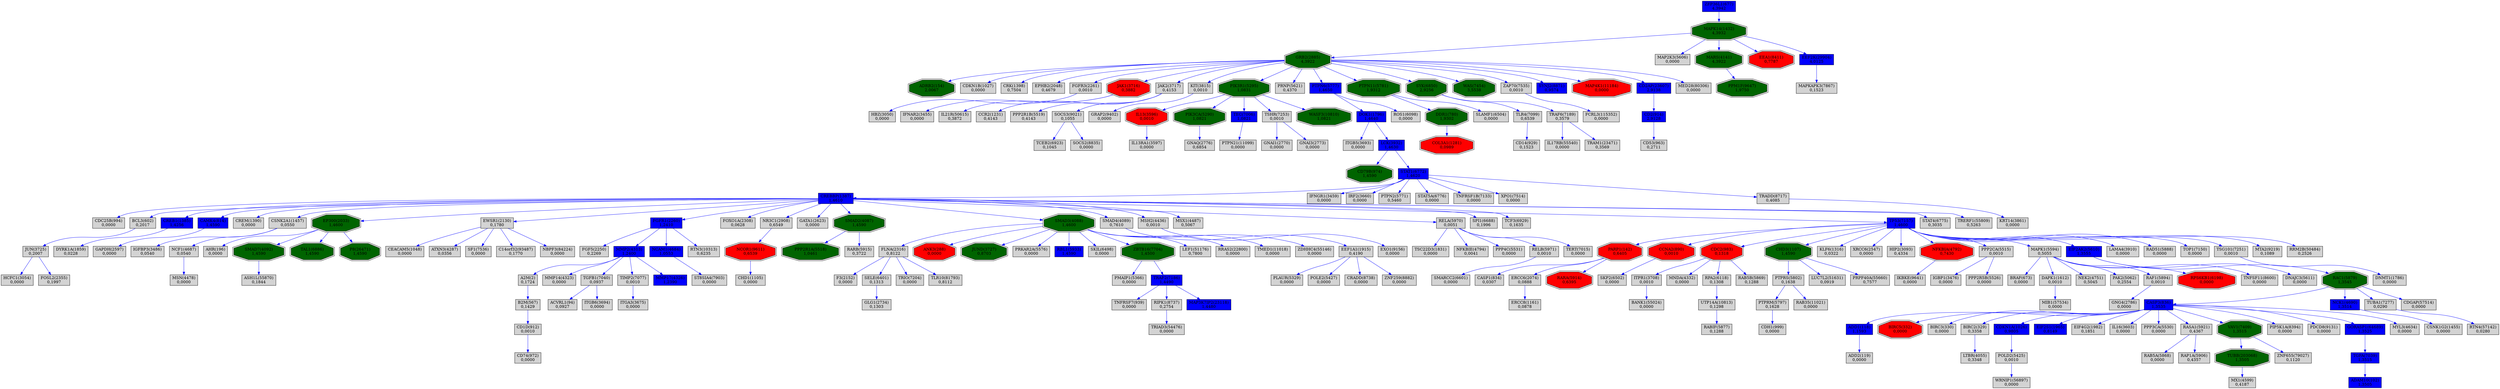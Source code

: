 digraph tmp_ans36 {
N_0 [shape = box, style = filled, fillcolor = blue, label = "ADD1(118)\n1,1593"];
N_1 [shape = box, style = filled, fillcolor = lightgray, label = "ADD2(119)\n0,0000"];
N_2 [shape = doubleoctagon, style = filled, fillcolor = red, label = "PARP1(142)\n0,6405"];
N_3 [shape = doubleoctagon, style = filled, fillcolor = darkgreen, label = "ADRB2(154)\n2,0067"];
N_4 [shape = box, style = filled, fillcolor = lightgray, label = "AHR(196)\n0,0000"];
N_5 [shape = box, style = filled, fillcolor = lightgray, label = "A2M(2)\n0,1724"];
N_6 [shape = box, style = filled, fillcolor = lightgray, label = "ACVRL1(94)\n0,0927"];
N_7 [shape = doubleoctagon, style = filled, fillcolor = red, label = "BIRC5(332)\n0,0000"];
N_8 [shape = box, style = filled, fillcolor = blue, label = "ADAM10(102)\n1,3505"];
N_9 [shape = box, style = filled, fillcolor = lightgray, label = "B2M(567)\n0,1429"];
N_10 [shape = box, style = filled, fillcolor = lightgray, label = "BRAF(673)\n0,0000"];
N_11 [shape = doubleoctagon, style = filled, fillcolor = darkgreen, label = "DDR1(780)\n1,9302"];
N_12 [shape = box, style = filled, fillcolor = lightgray, label = "CASP1(834)\n0,0307"];
N_13 [shape = box, style = filled, fillcolor = blue, label = "CASP3(836)\n1,3535"];
N_14 [shape = box, style = filled, fillcolor = lightgray, label = "BIRC3(330)\n0,0000"];
N_15 [shape = box, style = filled, fillcolor = lightgray, label = "BIRC2(329)\n0,3358"];
N_16 [shape = box, style = filled, fillcolor = blue, label = "CD2(914)\n2,9128"];
N_17 [shape = box, style = filled, fillcolor = lightgray, label = "TNFRSF7(939)\n0,0000"];
N_18 [shape = box, style = filled, fillcolor = lightgray, label = "CD74(972)\n0,0000"];
N_19 [shape = box, style = filled, fillcolor = lightgray, label = "CD1D(912)\n0,0010"];
N_20 [shape = doubleoctagon, style = filled, fillcolor = red, label = "CCNA2(890)\n0,0010"];
N_21 [shape = doubleoctagon, style = filled, fillcolor = red, label = "CDC2(983)\n0,1318"];
N_22 [shape = box, style = filled, fillcolor = lightgray, label = "CDH1(999)\n0,0000"];
N_23 [shape = box, style = filled, fillcolor = blue, label = "CDKN1A(1026)\n0,9805"];
N_24 [shape = doubleoctagon, style = filled, fillcolor = darkgreen, label = "CHD3(1107)\n1,4590"];
N_25 [shape = box, style = filled, fillcolor = lightgray, label = "CDC25B(994)\n0,0000"];
N_26 [shape = box, style = filled, fillcolor = lightgray, label = "CDKN1B(1027)\n0,0000"];
N_27 [shape = box, style = filled, fillcolor = lightgray, label = "CCR2(1231)\n0,4143"];
N_28 [shape = box, style = filled, fillcolor = lightgray, label = "BCL3(602)\n0,2017"];
N_29 [shape = box, style = filled, fillcolor = blue, label = "CREB1(1385)\n1,4256"];
N_30 [shape = box, style = filled, fillcolor = blue, label = "CREBBP(1387)\n1,4610"];
N_31 [shape = box, style = filled, fillcolor = blue, label = "CAMK4(814)\n1,4590"];
N_32 [shape = box, style = filled, fillcolor = lightgray, label = "CREM(1390)\n0,0000"];
N_33 [shape = box, style = filled, fillcolor = lightgray, label = "CRK(1398)\n0,7504"];
N_34 [shape = box, style = filled, fillcolor = blue, label = "ZFP36L1(677)\n4,3942"];
N_35 [shape = box, style = filled, fillcolor = lightgray, label = "CSNK2A1(1457)\n0,0550"];
N_36 [shape = doubleoctagon, style = filled, fillcolor = darkgreen, label = "MAPK14(1432)\n4,3932"];
N_37 [shape = box, style = filled, fillcolor = lightgray, label = "CD14(929)\n0,1523"];
N_38 [shape = box, style = filled, fillcolor = lightgray, label = "DAPK1(1612)\n0,0010"];
N_39 [shape = box, style = filled, fillcolor = lightgray, label = "ERCC8(1161)\n0,0878"];
N_40 [shape = box, style = filled, fillcolor = lightgray, label = "DNMT1(1786)\n0,0000"];
N_41 [shape = box, style = filled, fillcolor = lightgray, label = "TSC22D3(1831)\n0,0000"];
N_42 [shape = box, style = filled, fillcolor = lightgray, label = "EEF1A1(1915)\n0,4190"];
N_43 [shape = box, style = filled, fillcolor = lightgray, label = "KLF6(1316)\n0,0322"];
N_44 [shape = box, style = filled, fillcolor = blue, label = "EIF2S1(1965)\n0,8149"];
N_45 [shape = box, style = filled, fillcolor = lightgray, label = "EIF4G2(1982)\n0,1851"];
N_46 [shape = doubleoctagon, style = filled, fillcolor = darkgreen, label = "EP300(2033)\n1,4600"];
N_47 [shape = box, style = filled, fillcolor = lightgray, label = "EPHB2(2048)\n0,4679"];
N_48 [shape = box, style = filled, fillcolor = lightgray, label = "CEACAM5(1048)\n0,0000"];
N_49 [shape = box, style = filled, fillcolor = lightgray, label = "EWSR1(2130)\n0,1780"];
N_50 [shape = box, style = filled, fillcolor = lightgray, label = "F3(2152)\n0,0000"];
N_51 [shape = box, style = filled, fillcolor = blue, label = "DOK1(1796)\n1,4640"];
N_52 [shape = doubleoctagon, style = filled, fillcolor = red, label = "COL3A1(1281)\n0,0989"];
N_53 [shape = box, style = filled, fillcolor = blue, label = "FGFR1(2260)\n1,2410"];
N_54 [shape = box, style = filled, fillcolor = lightgray, label = "FGF5(2250)\n0,2269"];
N_55 [shape = box, style = filled, fillcolor = lightgray, label = "FGFR3(2261)\n0,0010"];
N_56 [shape = box, style = filled, fillcolor = lightgray, label = "DYRK1A(1859)\n0,0228"];
N_57 [shape = box, style = filled, fillcolor = lightgray, label = "FLNA(2316)\n0,8122"];
N_58 [shape = doubleoctagon, style = filled, fillcolor = darkgreen, label = "CD79B(974)\n1,4590"];
N_59 [shape = box, style = filled, fillcolor = lightgray, label = "FOXO1A(2308)\n0,0628"];
N_60 [shape = box, style = filled, fillcolor = lightgray, label = "GAPDH(2597)\n0,0000"];
N_61 [shape = box, style = filled, fillcolor = lightgray, label = "XRCC6(2547)\n0,0000"];
N_62 [shape = box, style = filled, fillcolor = lightgray, label = "CD53(963)\n0,2711"];
N_63 [shape = box, style = filled, fillcolor = lightgray, label = "GNAI1(2770)\n0,0000"];
N_64 [shape = box, style = filled, fillcolor = lightgray, label = "GNAI3(2773)\n0,0000"];
N_65 [shape = box, style = filled, fillcolor = lightgray, label = "GNAQ(2776)\n0,6854"];
N_66 [shape = doubleoctagon, style = filled, fillcolor = darkgreen, label = "GRB2(2885)\n4,3922"];
N_67 [shape = box, style = filled, fillcolor = lightgray, label = "NR3C1(2908)\n0,6549"];
N_68 [shape = box, style = filled, fillcolor = lightgray, label = "ERCC6(2074)\n0,0888"];
N_69 [shape = box, style = filled, fillcolor = lightgray, label = "HBZ(3050)\n0,0000"];
N_70 [shape = box, style = filled, fillcolor = lightgray, label = "HCFC1(3054)\n0,0000"];
N_71 [shape = box, style = filled, fillcolor = lightgray, label = "CHD1(1105)\n0,0000"];
N_72 [shape = box, style = filled, fillcolor = lightgray, label = "IFNAR2(3455)\n0,0000"];
N_73 [shape = box, style = filled, fillcolor = lightgray, label = "IFNGR1(3459)\n0,0000"];
N_74 [shape = doubleoctagon, style = filled, fillcolor = red, label = "IL13(3596)\n0,0010"];
N_75 [shape = box, style = filled, fillcolor = lightgray, label = "IL16(3603)\n0,0000"];
N_76 [shape = box, style = filled, fillcolor = lightgray, label = "ITGA3(3675)\n0,0000"];
N_77 [shape = box, style = filled, fillcolor = lightgray, label = "ITGB5(3693)\n0,0000"];
N_78 [shape = box, style = filled, fillcolor = lightgray, label = "ITPR1(3708)\n0,0010"];
N_79 [shape = doubleoctagon, style = filled, fillcolor = red, label = "JAK1(3716)\n0,3882"];
N_80 [shape = box, style = filled, fillcolor = lightgray, label = "JAK2(3717)\n0,4153"];
N_81 [shape = box, style = filled, fillcolor = lightgray, label = "JUN(3725)\n0,2007"];
N_82 [shape = box, style = filled, fillcolor = lightgray, label = "FOSL2(2355)\n0,1997"];
N_83 [shape = doubleoctagon, style = filled, fillcolor = red, label = "ANK3(288)\n0,0000"];
N_84 [shape = box, style = filled, fillcolor = lightgray, label = "KIT(3815)\n0,0010"];
N_85 [shape = box, style = filled, fillcolor = lightgray, label = "IGFBP3(3486)\n0,0540"];
N_86 [shape = box, style = filled, fillcolor = blue, label = "LCK(3932)\n1,4630"];
N_87 [shape = box, style = filled, fillcolor = lightgray, label = "GATA1(2623)\n0,0000"];
N_88 [shape = box, style = filled, fillcolor = lightgray, label = "LTBR(4055)\n0,3348"];
N_89 [shape = doubleoctagon, style = filled, fillcolor = darkgreen, label = "SMAD2(4087)\n1,4590"];
N_90 [shape = doubleoctagon, style = filled, fillcolor = darkgreen, label = "JUND(3727)\n0,8703"];
N_91 [shape = doubleoctagon, style = filled, fillcolor = darkgreen, label = "SMAD3(4088)\n1,4600"];
N_92 [shape = box, style = filled, fillcolor = lightgray, label = "SMAD4(4089)\n0,7610"];
N_93 [shape = doubleoctagon, style = filled, fillcolor = darkgreen, label = "SMAD7(4092)\n1,4590"];
N_94 [shape = box, style = filled, fillcolor = lightgray, label = "IGBP1(3476)\n0,0000"];
N_95 [shape = box, style = filled, fillcolor = blue, label = "MMP2(4313)\n1,2400"];
N_96 [shape = box, style = filled, fillcolor = lightgray, label = "MSH2(4436)\n0,0010"];
N_97 [shape = box, style = filled, fillcolor = lightgray, label = "MSN(4478)\n0,0000"];
N_98 [shape = box, style = filled, fillcolor = lightgray, label = "MSX1(4487)\n0,5067"];
N_99 [shape = box, style = filled, fillcolor = lightgray, label = "MX1(4599)\n0,4187"];
N_100 [shape = box, style = filled, fillcolor = blue, label = "NCAM1(4684)\n1,0553"];
N_101 [shape = box, style = filled, fillcolor = lightgray, label = "NCF1(4687)\n0,0540"];
N_102 [shape = box, style = filled, fillcolor = lightgray, label = "CSNK1G2(1455)\n0,0000"];
N_103 [shape = box, style = filled, fillcolor = lightgray, label = "HIP2(3093)\n0,4334"];
N_104 [shape = box, style = filled, fillcolor = blue, label = "NCK1(4690)\n1,3514"];
N_105 [shape = box, style = filled, fillcolor = lightgray, label = "NEK2(4751)\n0,5045"];
N_106 [shape = box, style = filled, fillcolor = lightgray, label = "IRF2(3660)\n0,0000"];
N_107 [shape = box, style = filled, fillcolor = lightgray, label = "GLG1(2734)\n0,1303"];
N_108 [shape = doubleoctagon, style = filled, fillcolor = red, label = "NFKBIA(4792)\n0,7430"];
N_109 [shape = box, style = filled, fillcolor = lightgray, label = "PAK2(5062)\n0,2554"];
N_110 [shape = doubleoctagon, style = filled, fillcolor = darkgreen, label = "PIK3R1(5295)\n1,0831"];
N_111 [shape = doubleoctagon, style = filled, fillcolor = darkgreen, label = "PIK3CA(5290)\n1,0821"];
N_112 [shape = box, style = filled, fillcolor = lightgray, label = "KRT14(3861)\n0,0000"];
N_113 [shape = box, style = filled, fillcolor = lightgray, label = "PMAIP1(5366)\n0,0000"];
N_114 [shape = box, style = filled, fillcolor = lightgray, label = "PPP2CA(5515)\n0,0010"];
N_115 [shape = box, style = filled, fillcolor = lightgray, label = "PPP2R1B(5519)\n0,4143"];
N_116 [shape = doubleoctagon, style = filled, fillcolor = darkgreen, label = "PPP2R1A(5518)\n1,0461"];
N_117 [shape = box, style = filled, fillcolor = lightgray, label = "PPP3CA(5530)\n0,0000"];
N_118 [shape = box, style = filled, fillcolor = lightgray, label = "NFKBIE(4794)\n0,0041"];
N_119 [shape = box, style = filled, fillcolor = lightgray, label = "PRKAR2A(5576)\n0,0000"];
N_120 [shape = box, style = filled, fillcolor = lightgray, label = "MAPK1(5594)\n0,5055"];
N_121 [shape = box, style = filled, fillcolor = blue, label = "EIF2AK2(5610)\n1,3555"];
N_122 [shape = box, style = filled, fillcolor = lightgray, label = "DNAJC3(5611)\n0,0000"];
N_123 [shape = box, style = filled, fillcolor = lightgray, label = "PRNP(5621)\n0,4370"];
N_124 [shape = box, style = filled, fillcolor = lightgray, label = "ATXN3(4287)\n0,0356"];
N_125 [shape = box, style = filled, fillcolor = lightgray, label = "LAMA4(3910)\n0,0000"];
N_126 [shape = box, style = filled, fillcolor = blue, label = "PTPN6(5777)\n1,4650"];
N_127 [shape = box, style = filled, fillcolor = lightgray, label = "PTPRM(5797)\n0,1628"];
N_128 [shape = doubleoctagon, style = filled, fillcolor = darkgreen, label = "PTPN11(5781)\n1,9312"];
N_129 [shape = box, style = filled, fillcolor = lightgray, label = "RAB5A(5868)\n0,0000"];
N_130 [shape = doubleoctagon, style = filled, fillcolor = darkgreen, label = "RAC1(5879)\n1,3545"];
N_131 [shape = box, style = filled, fillcolor = lightgray, label = "RAD51(5888)\n0,0000"];
N_132 [shape = box, style = filled, fillcolor = lightgray, label = "RAF1(5894)\n0,0010"];
N_133 [shape = box, style = filled, fillcolor = lightgray, label = "GNG4(2786)\n0,0000"];
N_134 [shape = box, style = filled, fillcolor = lightgray, label = "RAP1A(5906)\n0,4357"];
N_135 [shape = box, style = filled, fillcolor = lightgray, label = "RASA1(5921)\n0,4367"];
N_136 [shape = box, style = filled, fillcolor = lightgray, label = "MNDA(4332)\n0,0000"];
N_137 [shape = doubleoctagon, style = filled, fillcolor = red, label = "RARA(5914)\n0,6395"];
N_138 [shape = box, style = filled, fillcolor = blue, label = "RBL1(5933)\n1,4590"];
N_139 [shape = box, style = filled, fillcolor = lightgray, label = "PPP4C(5531)\n0,0000"];
N_140 [shape = box, style = filled, fillcolor = lightgray, label = "RELA(5970)\n0,0051"];
N_141 [shape = box, style = filled, fillcolor = lightgray, label = "RELB(5971)\n0,0010"];
N_142 [shape = box, style = filled, fillcolor = lightgray, label = "RPA2(6118)\n0,1308"];
N_143 [shape = box, style = filled, fillcolor = lightgray, label = "RARB(5915)\n0,3722"];
N_144 [shape = box, style = filled, fillcolor = lightgray, label = "MAP2K3(5606)\n0,0000"];
N_145 [shape = box, style = filled, fillcolor = lightgray, label = "MMP14(4323)\n0,0000"];
N_146 [shape = box, style = filled, fillcolor = lightgray, label = "SELE(6401)\n0,1313"];
N_147 [shape = box, style = filled, fillcolor = lightgray, label = "PTPN2(5771)\n0,5460"];
N_148 [shape = box, style = filled, fillcolor = lightgray, label = "SKIL(6498)\n0,0000"];
N_149 [shape = box, style = filled, fillcolor = lightgray, label = "SLAMF1(6504)\n0,0000"];
N_150 [shape = box, style = filled, fillcolor = lightgray, label = "SPI1(6688)\n0,1996"];
N_151 [shape = box, style = filled, fillcolor = blue, label = "STAT1(6772)\n1,4620"];
N_152 [shape = box, style = filled, fillcolor = lightgray, label = "STAT5A(6776)\n0,0000"];
N_153 [shape = doubleoctagon, style = filled, fillcolor = red, label = "RPS6KB1(6198)\n0,0000"];
N_154 [shape = box, style = filled, fillcolor = lightgray, label = "PLAUR(5329)\n0,0000"];
N_155 [shape = doubleoctagon, style = filled, fillcolor = darkgreen, label = "SYK(6850)\n2,9256"];
N_156 [shape = box, style = filled, fillcolor = lightgray, label = "TCEB2(6923)\n0,1045"];
N_157 [shape = box, style = filled, fillcolor = lightgray, label = "TCF3(6929)\n0,1635"];
N_158 [shape = doubleoctagon, style = filled, fillcolor = darkgreen, label = "TAL1(6886)\n1,4590"];
N_159 [shape = box, style = filled, fillcolor = lightgray, label = "SKP2(6502)\n0,0000"];
N_160 [shape = box, style = filled, fillcolor = blue, label = "TEC(7006)\n1,0821"];
N_161 [shape = box, style = filled, fillcolor = lightgray, label = "TERT(7015)\n0,0000"];
N_162 [shape = box, style = filled, fillcolor = lightgray, label = "RAB5B(5869)\n0,1288"];
N_163 [shape = box, style = filled, fillcolor = blue, label = "TGFA(7039)\n1,3515"];
N_164 [shape = box, style = filled, fillcolor = lightgray, label = "ITGB6(3694)\n0,0000"];
N_165 [shape = box, style = filled, fillcolor = lightgray, label = "TGFB1(7040)\n0,0937"];
N_166 [shape = box, style = filled, fillcolor = lightgray, label = "POLE2(5427)\n0,0000"];
N_167 [shape = box, style = filled, fillcolor = lightgray, label = "TLR4(7099)\n0,6539"];
N_168 [shape = box, style = filled, fillcolor = lightgray, label = "TOP1(7150)\n0,0000"];
N_169 [shape = box, style = filled, fillcolor = blue, label = "TP53(7157)\n1,4600"];
N_170 [shape = box, style = filled, fillcolor = lightgray, label = "TNFRSF1B(7133)\n0,0000"];
N_171 [shape = box, style = filled, fillcolor = blue, label = "TRAF2(7186)\n1,4490"];
N_172 [shape = box, style = filled, fillcolor = lightgray, label = "TRAF6(7189)\n0,3579"];
N_173 [shape = box, style = filled, fillcolor = lightgray, label = "TSHR(7253)\n0,0010"];
N_174 [shape = box, style = filled, fillcolor = lightgray, label = "TSG101(7251)\n0,0010"];
N_175 [shape = box, style = filled, fillcolor = lightgray, label = "TUBA1(7277)\n0,0290"];
N_176 [shape = doubleoctagon, style = filled, fillcolor = darkgreen, label = "WAS(7454)\n3,5538"];
N_177 [shape = box, style = filled, fillcolor = lightgray, label = "POLD2(5425)\n0,0010"];
N_178 [shape = box, style = filled, fillcolor = lightgray, label = "XPO1(7514)\n0,0000"];
N_179 [shape = doubleoctagon, style = filled, fillcolor = darkgreen, label = "VAV1(7409)\n1,3515"];
N_180 [shape = box, style = filled, fillcolor = lightgray, label = "ZAP70(7535)\n0,0010"];
N_181 [shape = doubleoctagon, style = filled, fillcolor = darkgreen, label = "ZBTB16(7704)\n1,4500"];
N_182 [shape = box, style = filled, fillcolor = lightgray, label = "ST8SIA4(7903)\n0,0000"];
N_183 [shape = doubleoctagon, style = filled, fillcolor = darkgreen, label = "MARS(4141)\n4,3922"];
N_184 [shape = box, style = filled, fillcolor = lightgray, label = "SF1(7536)\n0,0000"];
N_185 [shape = doubleoctagon, style = filled, fillcolor = red, label = "EEA1(8411)\n0,7787"];
N_186 [shape = box, style = filled, fillcolor = lightgray, label = "PTPRS(5802)\n0,1638"];
N_187 [shape = box, style = filled, fillcolor = lightgray, label = "TNFSF11(8600)\n0,0000"];
N_188 [shape = box, style = filled, fillcolor = lightgray, label = "PIP5K1A(8394)\n0,0000"];
N_189 [shape = box, style = filled, fillcolor = lightgray, label = "TRADD(8717)\n0,4085"];
N_190 [shape = box, style = filled, fillcolor = lightgray, label = "RIPK1(8737)\n0,2754"];
N_191 [shape = box, style = filled, fillcolor = blue, label = "SYNJ2(8871)\n0,9574"];
N_192 [shape = box, style = filled, fillcolor = lightgray, label = "SOCS2(8835)\n0,0000"];
N_193 [shape = box, style = filled, fillcolor = lightgray, label = "SMARCC2(6601)\n0,0000"];
N_194 [shape = box, style = filled, fillcolor = lightgray, label = "STAT4(6775)\n0,3035"];
N_195 [shape = doubleoctagon, style = filled, fillcolor = red, label = "NCOR1(9611)\n0,6539"];
N_196 [shape = doubleoctagon, style = filled, fillcolor = darkgreen, label = "PPM1F(9647)\n1,9750"];
N_197 [shape = box, style = filled, fillcolor = lightgray, label = "GRAP2(9402)\n0,0000"];
N_198 [shape = box, style = filled, fillcolor = lightgray, label = "PDCD8(9131)\n0,0000"];
N_199 [shape = box, style = filled, fillcolor = lightgray, label = "IKBKE(9641)\n0,0000"];
N_200 [shape = box, style = filled, fillcolor = lightgray, label = "RTN3(10313)\n0,6235"];
N_201 [shape = box, style = filled, fillcolor = lightgray, label = "ROS1(6098)\n0,0000"];
N_202 [shape = box, style = filled, fillcolor = lightgray, label = "RABIF(5877)\n0,1288"];
N_203 [shape = box, style = filled, fillcolor = lightgray, label = "UTP14A(10813)\n0,1298"];
N_204 [shape = box, style = filled, fillcolor = lightgray, label = "CRADD(8738)\n0,0000"];
N_205 [shape = doubleoctagon, style = filled, fillcolor = red, label = "MAP4K1(11184)\n0,0000"];
N_206 [shape = box, style = filled, fillcolor = lightgray, label = "MTA2(9219)\n0,1089"];
N_207 [shape = box, style = filled, fillcolor = blue, label = "CD2AP(23607)\n2,9138"];
N_208 [shape = box, style = filled, fillcolor = lightgray, label = "MAPKAPK3(7867)\n0,1523"];
N_209 [shape = box, style = filled, fillcolor = lightgray, label = "LEF1(51176)\n0,7800"];
N_210 [shape = box, style = filled, fillcolor = lightgray, label = "LUC7L2(51631)\n0,0919"];
N_211 [shape = box, style = filled, fillcolor = lightgray, label = "TRIAD3(54476)\n0,0000"];
N_212 [shape = box, style = filled, fillcolor = lightgray, label = "RRAS2(22800)\n0,0000"];
N_213 [shape = box, style = filled, fillcolor = lightgray, label = "PRPF40A(55660)\n0,7577"];
N_214 [shape = box, style = filled, fillcolor = lightgray, label = "ZNF259(8882)\n0,0000"];
N_215 [shape = box, style = filled, fillcolor = lightgray, label = "WRNIP1(56897)\n0,0000"];
N_216 [shape = box, style = filled, fillcolor = lightgray, label = "IL21R(50615)\n0,3872"];
N_217 [shape = box, style = filled, fillcolor = blue, label = "GORASP1(64689)\n1,3525"];
N_218 [shape = box, style = filled, fillcolor = lightgray, label = "IL17RB(55540)\n0,0000"];
N_219 [shape = box, style = filled, fillcolor = lightgray, label = "RTN4(57142)\n0,0280"];
N_220 [shape = box, style = filled, fillcolor = lightgray, label = "RAB35(11021)\n0,0000"];
N_221 [shape = box, style = filled, fillcolor = lightgray, label = "MED28(80306)\n0,0000"];
N_222 [shape = box, style = filled, fillcolor = lightgray, label = "C14orf32(93487)\n0,1770"];
N_223 [shape = box, style = filled, fillcolor = lightgray, label = "TRAM1(23471)\n0,3569"];
N_224 [shape = box, style = filled, fillcolor = lightgray, label = "NBPF3(84224)\n0,0000"];
N_225 [shape = doubleoctagon, style = filled, fillcolor = darkgreen, label = "WASF3(10810)\n1,0821"];
N_226 [shape = doubleoctagon, style = filled, fillcolor = darkgreen, label = "TUBB(203068)\n1,3505"];
N_227 [shape = box, style = filled, fillcolor = blue, label = "MAP3K7IP2(23118)\n1,4480"];
N_228 [shape = box, style = filled, fillcolor = lightgray, label = "TRIO(7204)\n0,0000"];
N_229 [shape = box, style = filled, fillcolor = lightgray, label = "PTPN21(11099)\n0,0000"];
N_230 [shape = box, style = filled, fillcolor = lightgray, label = "MYL3(4634)\n0,0000"];
N_231 [shape = box, style = filled, fillcolor = lightgray, label = "TLR10(81793)\n0,8112"];
N_232 [shape = box, style = filled, fillcolor = lightgray, label = "ZNF655(79027)\n0,1120"];
N_233 [shape = box, style = filled, fillcolor = lightgray, label = "TRERF1(55809)\n0,5263"];
N_234 [shape = box, style = filled, fillcolor = lightgray, label = "SOCS3(9021)\n0,1055"];
N_235 [shape = box, style = filled, fillcolor = blue, label = "EEF2K(29904)\n4,0125"];
N_236 [shape = box, style = filled, fillcolor = lightgray, label = "CDGAP(57514)\n0,0000"];
N_237 [shape = box, style = filled, fillcolor = lightgray, label = "MIB1(57534)\n0,0000"];
N_238 [shape = box, style = filled, fillcolor = lightgray, label = "IL13RA1(3597)\n0,0000"];
N_239 [shape = doubleoctagon, style = filled, fillcolor = darkgreen, label = "P8(26471)\n1,4590"];
N_240 [shape = box, style = filled, fillcolor = lightgray, label = "TIMP2(7077)\n0,0010"];
N_241 [shape = box, style = filled, fillcolor = lightgray, label = "BANK1(55024)\n0,0000"];
N_242 [shape = box, style = filled, fillcolor = blue, label = "MMP17(4326)\n1,2390"];
N_243 [shape = box, style = filled, fillcolor = lightgray, label = "TMED1(11018)\n0,0000"];
N_244 [shape = box, style = filled, fillcolor = lightgray, label = "ZDHHC4(55146)\n0,0000"];
N_245 [shape = box, style = filled, fillcolor = lightgray, label = "ASH1L(55870)\n0,1844"];
N_246 [shape = box, style = filled, fillcolor = lightgray, label = "EXO1(9156)\n0,0000"];
N_247 [shape = box, style = filled, fillcolor = lightgray, label = "PPP2R5B(5526)\n0,0000"];
N_248 [shape = box, style = filled, fillcolor = lightgray, label = "RRM2B(50484)\n0,2526"];
N_249 [shape = box, style = filled, fillcolor = lightgray, label = "FCRL3(115352)\n0,0000"];
N_0 -> N_1 [ color = blue ];
N_5 -> N_9 [ color = blue ];
N_2 -> N_12 [ color = blue ];
N_13 -> N_0 [ color = blue ];
N_13 -> N_7 [ color = blue ];
N_13 -> N_14 [ color = blue ];
N_13 -> N_15 [ color = blue ];
N_9 -> N_19 [ color = blue ];
N_19 -> N_18 [ color = blue ];
N_13 -> N_23 [ color = blue ];
N_30 -> N_25 [ color = blue ];
N_30 -> N_28 [ color = blue ];
N_30 -> N_29 [ color = blue ];
N_30 -> N_31 [ color = blue ];
N_30 -> N_32 [ color = blue ];
N_30 -> N_35 [ color = blue ];
N_34 -> N_36 [ color = blue ];
N_13 -> N_44 [ color = blue ];
N_13 -> N_45 [ color = blue ];
N_46 -> N_4 [ color = blue ];
N_30 -> N_46 [ color = blue ];
N_30 -> N_49 [ color = blue ];
N_49 -> N_48 [ color = blue ];
N_11 -> N_52 [ color = blue ];
N_30 -> N_53 [ color = blue ];
N_53 -> N_54 [ color = blue ];
N_29 -> N_56 [ color = blue ];
N_57 -> N_50 [ color = blue ];
N_30 -> N_59 [ color = blue ];
N_31 -> N_60 [ color = blue ];
N_16 -> N_62 [ color = blue ];
N_66 -> N_3 [ color = blue ];
N_66 -> N_26 [ color = blue ];
N_66 -> N_33 [ color = blue ];
N_36 -> N_66 [ color = blue ];
N_66 -> N_47 [ color = blue ];
N_66 -> N_55 [ color = blue ];
N_30 -> N_67 [ color = blue ];
N_2 -> N_68 [ color = blue ];
N_68 -> N_39 [ color = blue ];
N_55 -> N_69 [ color = blue ];
N_13 -> N_75 [ color = blue ];
N_51 -> N_77 [ color = blue ];
N_21 -> N_78 [ color = blue ];
N_66 -> N_79 [ color = blue ];
N_79 -> N_72 [ color = blue ];
N_80 -> N_27 [ color = blue ];
N_66 -> N_80 [ color = blue ];
N_28 -> N_81 [ color = blue ];
N_81 -> N_70 [ color = blue ];
N_81 -> N_82 [ color = blue ];
N_66 -> N_84 [ color = blue ];
N_35 -> N_85 [ color = blue ];
N_51 -> N_86 [ color = blue ];
N_86 -> N_58 [ color = blue ];
N_30 -> N_87 [ color = blue ];
N_15 -> N_88 [ color = blue ];
N_30 -> N_89 [ color = blue ];
N_30 -> N_91 [ color = blue ];
N_91 -> N_57 [ color = blue ];
N_91 -> N_83 [ color = blue ];
N_91 -> N_90 [ color = blue ];
N_30 -> N_92 [ color = blue ];
N_92 -> N_42 [ color = blue ];
N_46 -> N_93 [ color = blue ];
N_95 -> N_5 [ color = blue ];
N_53 -> N_95 [ color = blue ];
N_30 -> N_96 [ color = blue ];
N_30 -> N_98 [ color = blue ];
N_53 -> N_100 [ color = blue ];
N_35 -> N_101 [ color = blue ];
N_101 -> N_97 [ color = blue ];
N_104 -> N_102 [ color = blue ];
N_66 -> N_110 [ color = blue ];
N_110 -> N_74 [ color = blue ];
N_111 -> N_65 [ color = blue ];
N_110 -> N_111 [ color = blue ];
N_114 -> N_94 [ color = blue ];
N_80 -> N_115 [ color = blue ];
N_89 -> N_116 [ color = blue ];
N_13 -> N_117 [ color = blue ];
N_91 -> N_119 [ color = blue ];
N_120 -> N_10 [ color = blue ];
N_120 -> N_38 [ color = blue ];
N_120 -> N_105 [ color = blue ];
N_120 -> N_109 [ color = blue ];
N_121 -> N_122 [ color = blue ];
N_66 -> N_123 [ color = blue ];
N_49 -> N_124 [ color = blue ];
N_126 -> N_51 [ color = blue ];
N_66 -> N_126 [ color = blue ];
N_127 -> N_22 [ color = blue ];
N_128 -> N_11 [ color = blue ];
N_66 -> N_128 [ color = blue ];
N_130 -> N_13 [ color = blue ];
N_130 -> N_104 [ color = blue ];
N_121 -> N_130 [ color = blue ];
N_120 -> N_132 [ color = blue ];
N_132 -> N_133 [ color = blue ];
N_13 -> N_135 [ color = blue ];
N_135 -> N_129 [ color = blue ];
N_135 -> N_134 [ color = blue ];
N_21 -> N_136 [ color = blue ];
N_2 -> N_137 [ color = blue ];
N_91 -> N_138 [ color = blue ];
N_30 -> N_140 [ color = blue ];
N_140 -> N_41 [ color = blue ];
N_140 -> N_118 [ color = blue ];
N_140 -> N_139 [ color = blue ];
N_140 -> N_141 [ color = blue ];
N_21 -> N_142 [ color = blue ];
N_89 -> N_143 [ color = blue ];
N_36 -> N_144 [ color = blue ];
N_95 -> N_145 [ color = blue ];
N_57 -> N_146 [ color = blue ];
N_146 -> N_107 [ color = blue ];
N_91 -> N_148 [ color = blue ];
N_128 -> N_149 [ color = blue ];
N_30 -> N_150 [ color = blue ];
N_151 -> N_30 [ color = blue ];
N_151 -> N_73 [ color = blue ];
N_86 -> N_151 [ color = blue ];
N_151 -> N_106 [ color = blue ];
N_151 -> N_147 [ color = blue ];
N_151 -> N_152 [ color = blue ];
N_120 -> N_153 [ color = blue ];
N_42 -> N_154 [ color = blue ];
N_66 -> N_155 [ color = blue ];
N_30 -> N_157 [ color = blue ];
N_46 -> N_158 [ color = blue ];
N_20 -> N_159 [ color = blue ];
N_110 -> N_160 [ color = blue ];
N_140 -> N_161 [ color = blue ];
N_21 -> N_162 [ color = blue ];
N_163 -> N_8 [ color = blue ];
N_165 -> N_6 [ color = blue ];
N_95 -> N_165 [ color = blue ];
N_165 -> N_164 [ color = blue ];
N_42 -> N_166 [ color = blue ];
N_167 -> N_37 [ color = blue ];
N_155 -> N_167 [ color = blue ];
N_169 -> N_2 [ color = blue ];
N_169 -> N_20 [ color = blue ];
N_169 -> N_21 [ color = blue ];
N_169 -> N_24 [ color = blue ];
N_30 -> N_169 [ color = blue ];
N_169 -> N_43 [ color = blue ];
N_169 -> N_61 [ color = blue ];
N_169 -> N_103 [ color = blue ];
N_169 -> N_108 [ color = blue ];
N_169 -> N_114 [ color = blue ];
N_169 -> N_120 [ color = blue ];
N_169 -> N_121 [ color = blue ];
N_169 -> N_125 [ color = blue ];
N_169 -> N_131 [ color = blue ];
N_169 -> N_168 [ color = blue ];
N_151 -> N_170 [ color = blue ];
N_171 -> N_17 [ color = blue ];
N_155 -> N_172 [ color = blue ];
N_173 -> N_63 [ color = blue ];
N_173 -> N_64 [ color = blue ];
N_110 -> N_173 [ color = blue ];
N_174 -> N_40 [ color = blue ];
N_169 -> N_174 [ color = blue ];
N_130 -> N_175 [ color = blue ];
N_66 -> N_176 [ color = blue ];
N_23 -> N_177 [ color = blue ];
N_151 -> N_178 [ color = blue ];
N_13 -> N_179 [ color = blue ];
N_66 -> N_180 [ color = blue ];
N_91 -> N_181 [ color = blue ];
N_181 -> N_113 [ color = blue ];
N_181 -> N_171 [ color = blue ];
N_100 -> N_182 [ color = blue ];
N_36 -> N_183 [ color = blue ];
N_49 -> N_184 [ color = blue ];
N_36 -> N_185 [ color = blue ];
N_24 -> N_186 [ color = blue ];
N_186 -> N_127 [ color = blue ];
N_120 -> N_187 [ color = blue ];
N_13 -> N_188 [ color = blue ];
N_189 -> N_112 [ color = blue ];
N_151 -> N_189 [ color = blue ];
N_171 -> N_190 [ color = blue ];
N_66 -> N_191 [ color = blue ];
N_141 -> N_193 [ color = blue ];
N_30 -> N_194 [ color = blue ];
N_67 -> N_195 [ color = blue ];
N_195 -> N_71 [ color = blue ];
N_183 -> N_196 [ color = blue ];
N_84 -> N_197 [ color = blue ];
N_13 -> N_198 [ color = blue ];
N_108 -> N_199 [ color = blue ];
N_53 -> N_200 [ color = blue ];
N_126 -> N_201 [ color = blue ];
N_142 -> N_203 [ color = blue ];
N_203 -> N_202 [ color = blue ];
N_42 -> N_204 [ color = blue ];
N_66 -> N_205 [ color = blue ];
N_169 -> N_206 [ color = blue ];
N_207 -> N_16 [ color = blue ];
N_66 -> N_207 [ color = blue ];
N_91 -> N_209 [ color = blue ];
N_24 -> N_210 [ color = blue ];
N_190 -> N_211 [ color = blue ];
N_91 -> N_212 [ color = blue ];
N_24 -> N_213 [ color = blue ];
N_42 -> N_214 [ color = blue ];
N_177 -> N_215 [ color = blue ];
N_79 -> N_216 [ color = blue ];
N_13 -> N_217 [ color = blue ];
N_217 -> N_163 [ color = blue ];
N_172 -> N_218 [ color = blue ];
N_175 -> N_219 [ color = blue ];
N_186 -> N_220 [ color = blue ];
N_66 -> N_221 [ color = blue ];
N_49 -> N_222 [ color = blue ];
N_172 -> N_223 [ color = blue ];
N_49 -> N_224 [ color = blue ];
N_110 -> N_225 [ color = blue ];
N_226 -> N_99 [ color = blue ];
N_179 -> N_226 [ color = blue ];
N_171 -> N_227 [ color = blue ];
N_57 -> N_228 [ color = blue ];
N_160 -> N_229 [ color = blue ];
N_13 -> N_230 [ color = blue ];
N_57 -> N_231 [ color = blue ];
N_179 -> N_232 [ color = blue ];
N_30 -> N_233 [ color = blue ];
N_80 -> N_234 [ color = blue ];
N_234 -> N_156 [ color = blue ];
N_234 -> N_192 [ color = blue ];
N_36 -> N_235 [ color = blue ];
N_235 -> N_208 [ color = blue ];
N_130 -> N_236 [ color = blue ];
N_38 -> N_237 [ color = blue ];
N_74 -> N_238 [ color = blue ];
N_46 -> N_239 [ color = blue ];
N_240 -> N_76 [ color = blue ];
N_95 -> N_240 [ color = blue ];
N_78 -> N_241 [ color = blue ];
N_95 -> N_242 [ color = blue ];
N_91 -> N_243 [ color = blue ];
N_91 -> N_244 [ color = blue ];
N_93 -> N_245 [ color = blue ];
N_96 -> N_246 [ color = blue ];
N_114 -> N_247 [ color = blue ];
N_169 -> N_248 [ color = blue ];
N_180 -> N_249 [ color = blue ];
}
